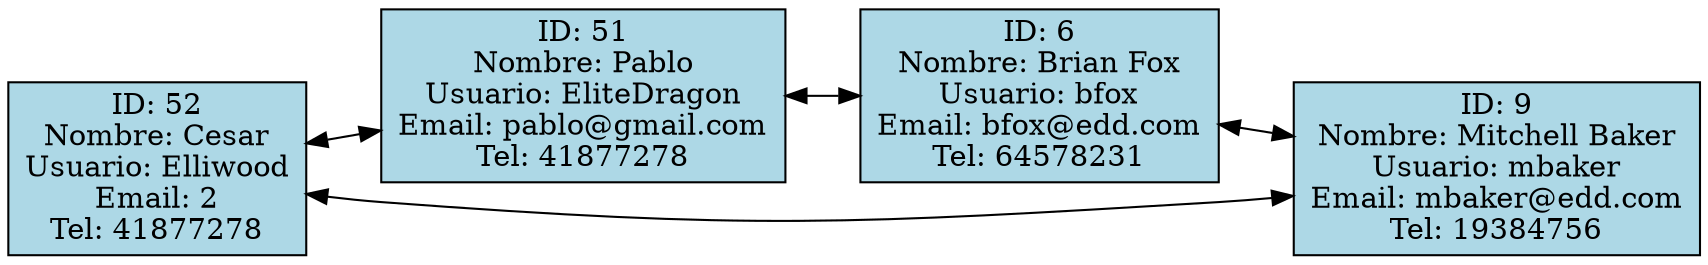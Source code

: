 digraph G {
  node [shape=record, style=filled, fillcolor=lightblue];
  rankdir=LR;
  "52" [label="ID: 52\nNombre: Cesar\nUsuario: Elliwood\nEmail: 2\nTel: 41877278"];
  "52" -> "51"[dir=both];
  "51" [label="ID: 51\nNombre: Pablo\nUsuario: EliteDragon\nEmail: pablo@gmail.com\nTel: 41877278"];
  "51" -> "6"[dir=both];
  "6" [label="ID: 6\nNombre: Brian Fox\nUsuario: bfox\nEmail: bfox@edd.com\nTel: 64578231"];
  "6" -> "9"[dir=both];
  "9" [label="ID: 9\nNombre: Mitchell Baker\nUsuario: mbaker\nEmail: mbaker@edd.com\nTel: 19384756"];
  "9" -> "52"[dir=both];
}

